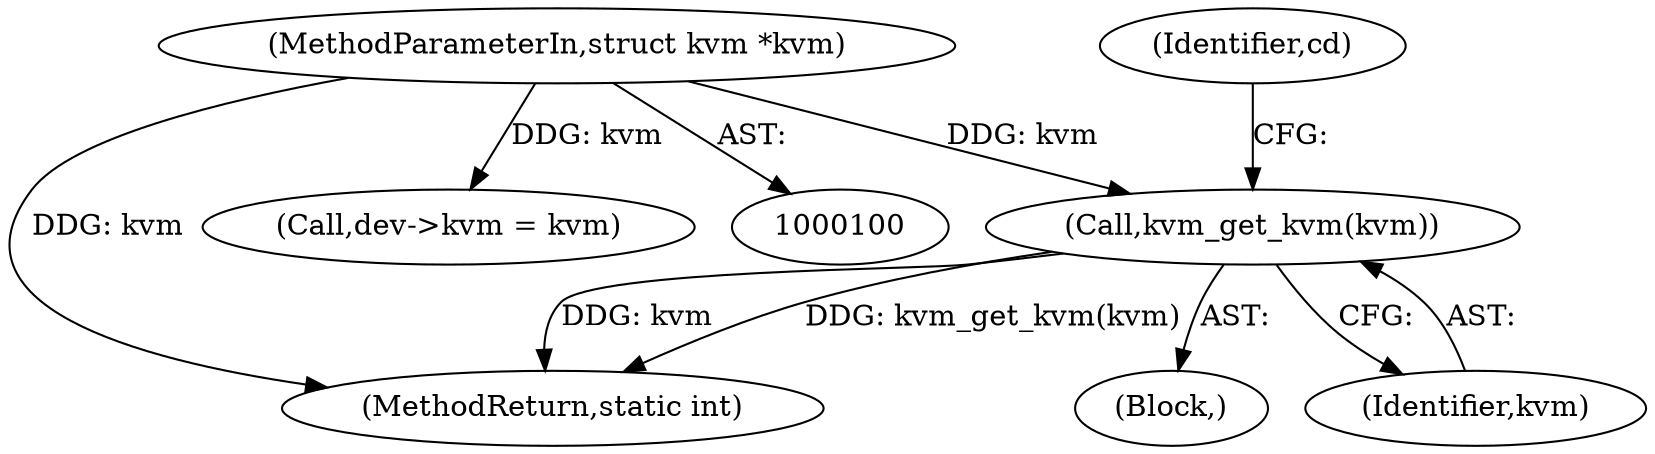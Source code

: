 digraph "0_linux_cfa39381173d5f969daf43582c95ad679189cbc9@pointer" {
"1000251" [label="(Call,kvm_get_kvm(kvm))"];
"1000101" [label="(MethodParameterIn,struct kvm *kvm)"];
"1000251" [label="(Call,kvm_get_kvm(kvm))"];
"1000260" [label="(MethodReturn,static int)"];
"1000255" [label="(Identifier,cd)"];
"1000103" [label="(Block,)"];
"1000164" [label="(Call,dev->kvm = kvm)"];
"1000252" [label="(Identifier,kvm)"];
"1000101" [label="(MethodParameterIn,struct kvm *kvm)"];
"1000251" -> "1000103"  [label="AST: "];
"1000251" -> "1000252"  [label="CFG: "];
"1000252" -> "1000251"  [label="AST: "];
"1000255" -> "1000251"  [label="CFG: "];
"1000251" -> "1000260"  [label="DDG: kvm_get_kvm(kvm)"];
"1000251" -> "1000260"  [label="DDG: kvm"];
"1000101" -> "1000251"  [label="DDG: kvm"];
"1000101" -> "1000100"  [label="AST: "];
"1000101" -> "1000260"  [label="DDG: kvm"];
"1000101" -> "1000164"  [label="DDG: kvm"];
}
